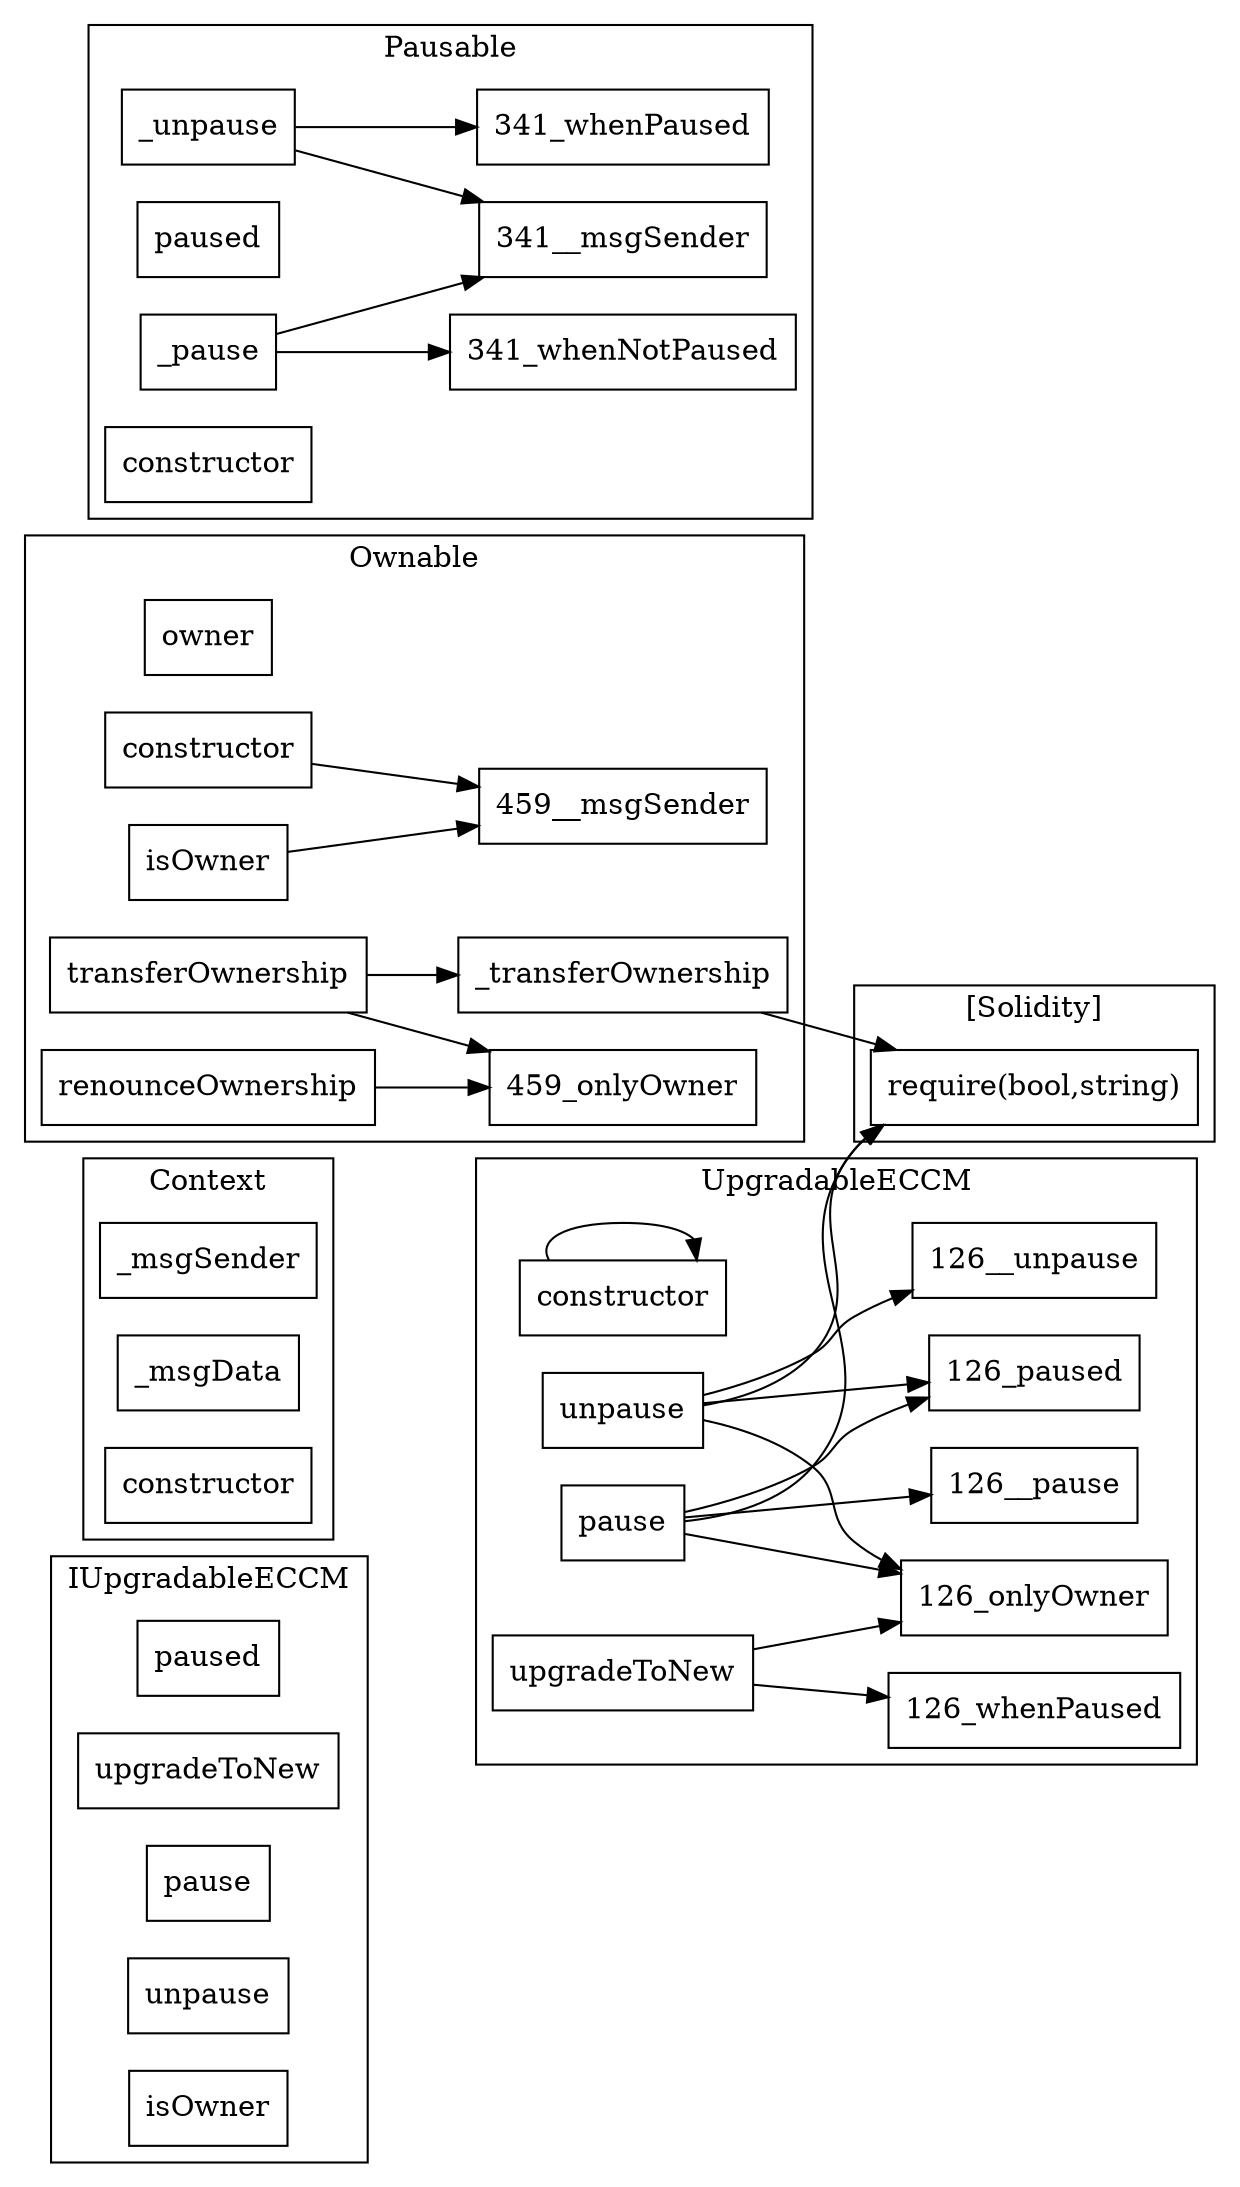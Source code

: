 strict digraph {
rankdir="LR"
node [shape=box]
subgraph cluster_260_IUpgradableECCM {
label = "IUpgradableECCM"
"260_paused" [label="paused"]
"260_upgradeToNew" [label="upgradeToNew"]
"260_pause" [label="pause"]
"260_unpause" [label="unpause"]
"260_isOwner" [label="isOwner"]
}subgraph cluster_486_Context {
label = "Context"
"486__msgSender" [label="_msgSender"]
"486__msgData" [label="_msgData"]
"486_constructor" [label="constructor"]
}subgraph cluster_459_Ownable {
label = "Ownable"
"459_owner" [label="owner"]
"459_isOwner" [label="isOwner"]
"459_transferOwnership" [label="transferOwnership"]
"459__transferOwnership" [label="_transferOwnership"]
"459_renounceOwnership" [label="renounceOwnership"]
"459_constructor" [label="constructor"]
"459_transferOwnership" -> "459_onlyOwner"
"459_transferOwnership" -> "459__transferOwnership"
"459_renounceOwnership" -> "459_onlyOwner"
"459_isOwner" -> "459__msgSender"
"459_constructor" -> "459__msgSender"
}subgraph cluster_341_Pausable {
label = "Pausable"
"341__unpause" [label="_unpause"]
"341_paused" [label="paused"]
"341__pause" [label="_pause"]
"341_constructor" [label="constructor"]
"341__pause" -> "341__msgSender"
"341__pause" -> "341_whenNotPaused"
"341__unpause" -> "341_whenPaused"
"341__unpause" -> "341__msgSender"
}subgraph cluster_126_UpgradableECCM {
label = "UpgradableECCM"
"126_constructor" [label="constructor"]
"126_unpause" [label="unpause"]
"126_pause" [label="pause"]
"126_upgradeToNew" [label="upgradeToNew"]
"126_upgradeToNew" -> "126_whenPaused"
"126_pause" -> "126_paused"
"126_constructor" -> "126_constructor"
"126_pause" -> "126_onlyOwner"
"126_unpause" -> "126_onlyOwner"
"126_pause" -> "126__pause"
"126_unpause" -> "126_paused"
"126_unpause" -> "126__unpause"
"126_upgradeToNew" -> "126_onlyOwner"
}subgraph cluster_solidity {
label = "[Solidity]"
"require(bool,string)" 
"126_unpause" -> "require(bool,string)"
"459__transferOwnership" -> "require(bool,string)"
"126_pause" -> "require(bool,string)"
}
}
